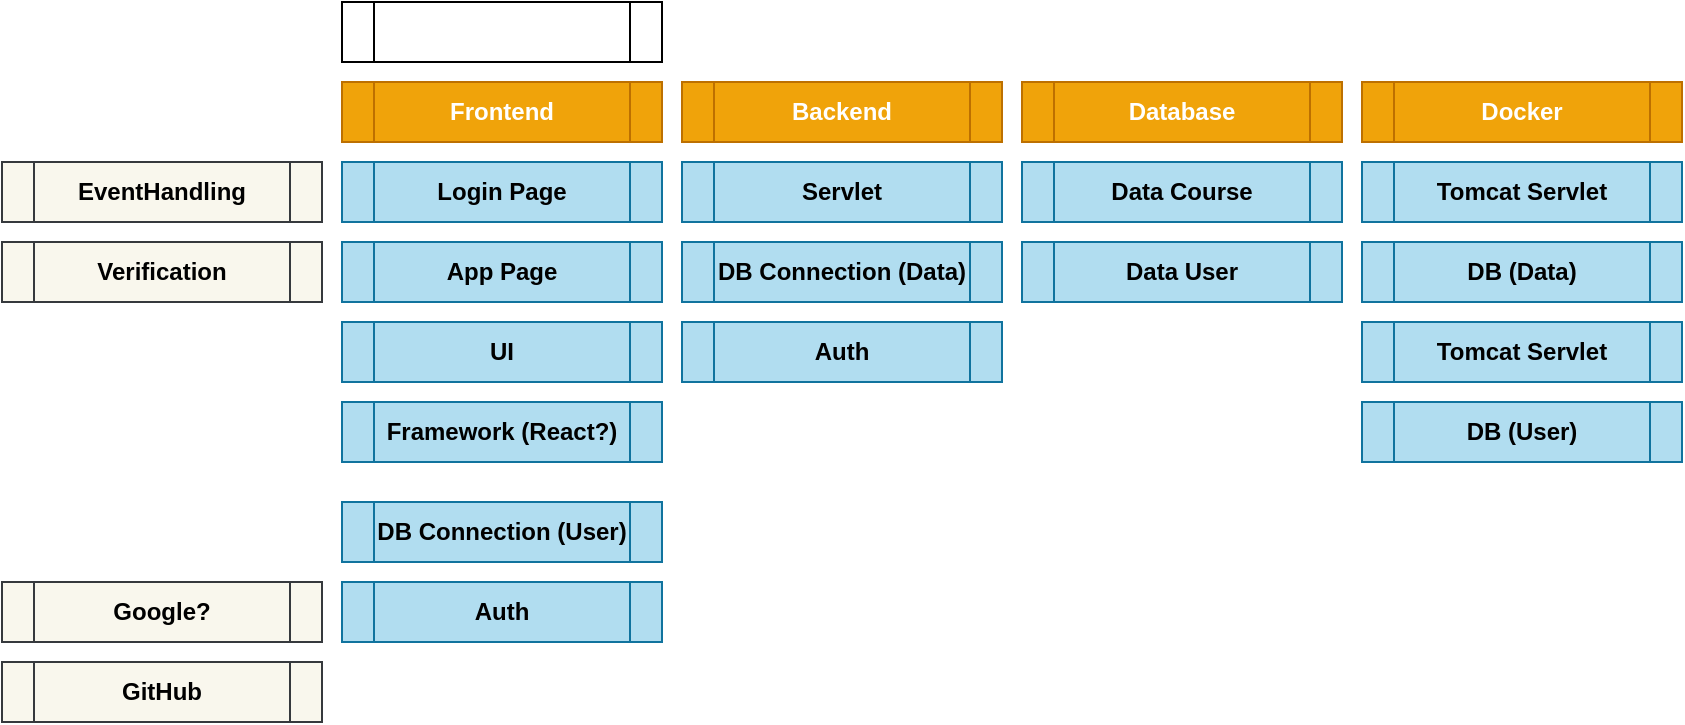 <mxfile version="14.2.4" type="embed">
    <diagram id="hfbAE3U3j8HyTmZpCU2T" name="_projectmanagement">
        <mxGraphModel dx="1921" dy="468" grid="1" gridSize="10" guides="1" tooltips="1" connect="1" arrows="1" fold="1" page="1" pageScale="1" pageWidth="827" pageHeight="1169" math="0" shadow="0">
            <root>
                <mxCell id="0"/>
                <mxCell id="1" parent="0"/>
                <mxCell id="16" value="&lt;b style=&quot;color: rgb(255 , 255 , 255)&quot;&gt;metachron&lt;/b&gt;&lt;span style=&quot;color: rgb(255 , 255 , 255)&quot;&gt;&amp;nbsp;&lt;/span&gt;&lt;i style=&quot;color: rgb(255 , 255 , 255)&quot;&gt;WebApp&lt;/i&gt;" style="shape=process;whiteSpace=wrap;html=1;backgroundOutline=1;" vertex="1" parent="1">
                    <mxGeometry x="20" y="20" width="160" height="30" as="geometry"/>
                </mxCell>
                <mxCell id="6" value="&lt;b&gt;&lt;font&gt;Frontend&lt;/font&gt;&lt;/b&gt;" style="shape=process;whiteSpace=wrap;html=1;backgroundOutline=1;fillColor=#f0a30a;strokeColor=#BD7000;fontColor=#FFFFFF;" vertex="1" parent="1">
                    <mxGeometry x="20" y="60" width="160" height="30" as="geometry"/>
                </mxCell>
                <mxCell id="13" value="&lt;b&gt;&lt;font&gt;Login Page&lt;/font&gt;&lt;/b&gt;" style="shape=process;whiteSpace=wrap;html=1;backgroundOutline=1;fillColor=#b1ddf0;strokeColor=#10739e;fontColor=#000000;" vertex="1" parent="1">
                    <mxGeometry x="20" y="100" width="160" height="30" as="geometry"/>
                </mxCell>
                <mxCell id="15" value="&lt;b&gt;&lt;font&gt;EventHandling&lt;/font&gt;&lt;/b&gt;" style="shape=process;whiteSpace=wrap;html=1;backgroundOutline=1;fillColor=#f9f7ed;strokeColor=#36393d;fontColor=#000000;" vertex="1" parent="1">
                    <mxGeometry x="-150" y="100" width="160" height="30" as="geometry"/>
                </mxCell>
                <mxCell id="18" value="&lt;b&gt;&lt;font&gt;Backend&lt;/font&gt;&lt;/b&gt;" style="shape=process;whiteSpace=wrap;html=1;backgroundOutline=1;fillColor=#f0a30a;strokeColor=#BD7000;fontColor=#FFFFFF;" vertex="1" parent="1">
                    <mxGeometry x="190" y="60" width="160" height="30" as="geometry"/>
                </mxCell>
                <mxCell id="19" value="&lt;b&gt;App Page&lt;/b&gt;" style="shape=process;whiteSpace=wrap;html=1;backgroundOutline=1;fillColor=#b1ddf0;strokeColor=#10739e;fontColor=#000000;" vertex="1" parent="1">
                    <mxGeometry x="20" y="140" width="160" height="30" as="geometry"/>
                </mxCell>
                <mxCell id="20" value="&lt;b&gt;UI&lt;/b&gt;" style="shape=process;whiteSpace=wrap;html=1;backgroundOutline=1;fillColor=#b1ddf0;strokeColor=#10739e;fontColor=#000000;" vertex="1" parent="1">
                    <mxGeometry x="20" y="180" width="160" height="30" as="geometry"/>
                </mxCell>
                <mxCell id="21" value="&lt;b&gt;&lt;font&gt;Servlet&lt;/font&gt;&lt;/b&gt;" style="shape=process;whiteSpace=wrap;html=1;backgroundOutline=1;fillColor=#b1ddf0;strokeColor=#10739e;fontColor=#000000;" vertex="1" parent="1">
                    <mxGeometry x="190" y="100" width="160" height="30" as="geometry"/>
                </mxCell>
                <mxCell id="22" value="&lt;b&gt;DB Connection (Data)&lt;/b&gt;" style="shape=process;whiteSpace=wrap;html=1;backgroundOutline=1;fillColor=#b1ddf0;strokeColor=#10739e;fontColor=#000000;" vertex="1" parent="1">
                    <mxGeometry x="190" y="140" width="160" height="30" as="geometry"/>
                </mxCell>
                <mxCell id="23" value="&lt;b&gt;Auth&lt;br&gt;&lt;/b&gt;" style="shape=process;whiteSpace=wrap;html=1;backgroundOutline=1;fillColor=#b1ddf0;strokeColor=#10739e;fontColor=#000000;" vertex="1" parent="1">
                    <mxGeometry x="190" y="180" width="160" height="30" as="geometry"/>
                </mxCell>
                <mxCell id="24" value="&lt;b&gt;DB Connection (User)&lt;/b&gt;" style="shape=process;whiteSpace=wrap;html=1;backgroundOutline=1;fillColor=#b1ddf0;strokeColor=#10739e;fontColor=#000000;" vertex="1" parent="1">
                    <mxGeometry x="20" y="270" width="160" height="30" as="geometry"/>
                </mxCell>
                <mxCell id="25" value="&lt;b&gt;Auth&lt;/b&gt;" style="shape=process;whiteSpace=wrap;html=1;backgroundOutline=1;fillColor=#b1ddf0;strokeColor=#10739e;fontColor=#000000;" vertex="1" parent="1">
                    <mxGeometry x="20" y="310" width="160" height="30" as="geometry"/>
                </mxCell>
                <mxCell id="27" value="&lt;b&gt;Verification&lt;/b&gt;" style="shape=process;whiteSpace=wrap;html=1;backgroundOutline=1;fillColor=#f9f7ed;strokeColor=#36393d;fontColor=#000000;" vertex="1" parent="1">
                    <mxGeometry x="-150" y="140" width="160" height="30" as="geometry"/>
                </mxCell>
                <mxCell id="29" value="&lt;b&gt;Google?&lt;/b&gt;" style="shape=process;whiteSpace=wrap;html=1;backgroundOutline=1;fillColor=#f9f7ed;strokeColor=#36393d;fontColor=#000000;" vertex="1" parent="1">
                    <mxGeometry x="-150" y="310" width="160" height="30" as="geometry"/>
                </mxCell>
                <mxCell id="30" value="&lt;b&gt;GitHub&lt;/b&gt;" style="shape=process;whiteSpace=wrap;html=1;backgroundOutline=1;fillColor=#f9f7ed;strokeColor=#36393d;fontColor=#000000;" vertex="1" parent="1">
                    <mxGeometry x="-150" y="350" width="160" height="30" as="geometry"/>
                </mxCell>
                <mxCell id="26" value="&lt;b&gt;&lt;font&gt;Docker&lt;/font&gt;&lt;/b&gt;" style="shape=process;whiteSpace=wrap;html=1;backgroundOutline=1;fillColor=#f0a30a;strokeColor=#BD7000;fontColor=#FFFFFF;" vertex="1" parent="1">
                    <mxGeometry x="530" y="60" width="160" height="30" as="geometry"/>
                </mxCell>
                <mxCell id="31" value="&lt;b&gt;&lt;font&gt;Tomcat Servlet&lt;/font&gt;&lt;/b&gt;" style="shape=process;whiteSpace=wrap;html=1;backgroundOutline=1;fillColor=#b1ddf0;strokeColor=#10739e;fontColor=#000000;" vertex="1" parent="1">
                    <mxGeometry x="530" y="100" width="160" height="30" as="geometry"/>
                </mxCell>
                <mxCell id="32" value="&lt;b&gt;&lt;font&gt;DB (Data)&lt;/font&gt;&lt;/b&gt;" style="shape=process;whiteSpace=wrap;html=1;backgroundOutline=1;fillColor=#b1ddf0;strokeColor=#10739e;fontColor=#000000;" vertex="1" parent="1">
                    <mxGeometry x="530" y="140" width="160" height="30" as="geometry"/>
                </mxCell>
                <mxCell id="33" value="&lt;b&gt;&lt;font&gt;DB (User)&lt;/font&gt;&lt;/b&gt;" style="shape=process;whiteSpace=wrap;html=1;backgroundOutline=1;fillColor=#b1ddf0;strokeColor=#10739e;fontColor=#000000;" vertex="1" parent="1">
                    <mxGeometry x="530" y="220" width="160" height="30" as="geometry"/>
                </mxCell>
                <mxCell id="34" value="&lt;b&gt;&lt;font&gt;Tomcat Servlet&lt;/font&gt;&lt;/b&gt;" style="shape=process;whiteSpace=wrap;html=1;backgroundOutline=1;fillColor=#b1ddf0;strokeColor=#10739e;fontColor=#000000;" vertex="1" parent="1">
                    <mxGeometry x="530" y="180" width="160" height="30" as="geometry"/>
                </mxCell>
                <mxCell id="36" value="&lt;b&gt;&lt;font&gt;Database&lt;/font&gt;&lt;/b&gt;" style="shape=process;whiteSpace=wrap;html=1;backgroundOutline=1;fillColor=#f0a30a;strokeColor=#BD7000;fontColor=#FFFFFF;" vertex="1" parent="1">
                    <mxGeometry x="360" y="60" width="160" height="30" as="geometry"/>
                </mxCell>
                <mxCell id="37" value="&lt;b&gt;&lt;font&gt;Data Course&lt;/font&gt;&lt;/b&gt;" style="shape=process;whiteSpace=wrap;html=1;backgroundOutline=1;fillColor=#b1ddf0;strokeColor=#10739e;fontColor=#000000;" vertex="1" parent="1">
                    <mxGeometry x="360" y="100" width="160" height="30" as="geometry"/>
                </mxCell>
                <mxCell id="38" value="&lt;b&gt;&lt;font&gt;Data User&lt;/font&gt;&lt;/b&gt;" style="shape=process;whiteSpace=wrap;html=1;backgroundOutline=1;fillColor=#b1ddf0;strokeColor=#10739e;fontColor=#000000;" vertex="1" parent="1">
                    <mxGeometry x="360" y="140" width="160" height="30" as="geometry"/>
                </mxCell>
                <mxCell id="44" value="&lt;b&gt;Framework (React?)&lt;/b&gt;" style="shape=process;whiteSpace=wrap;html=1;backgroundOutline=1;fillColor=#b1ddf0;strokeColor=#10739e;fontColor=#000000;" vertex="1" parent="1">
                    <mxGeometry x="20" y="220" width="160" height="30" as="geometry"/>
                </mxCell>
            </root>
        </mxGraphModel>
    </diagram>
</mxfile>